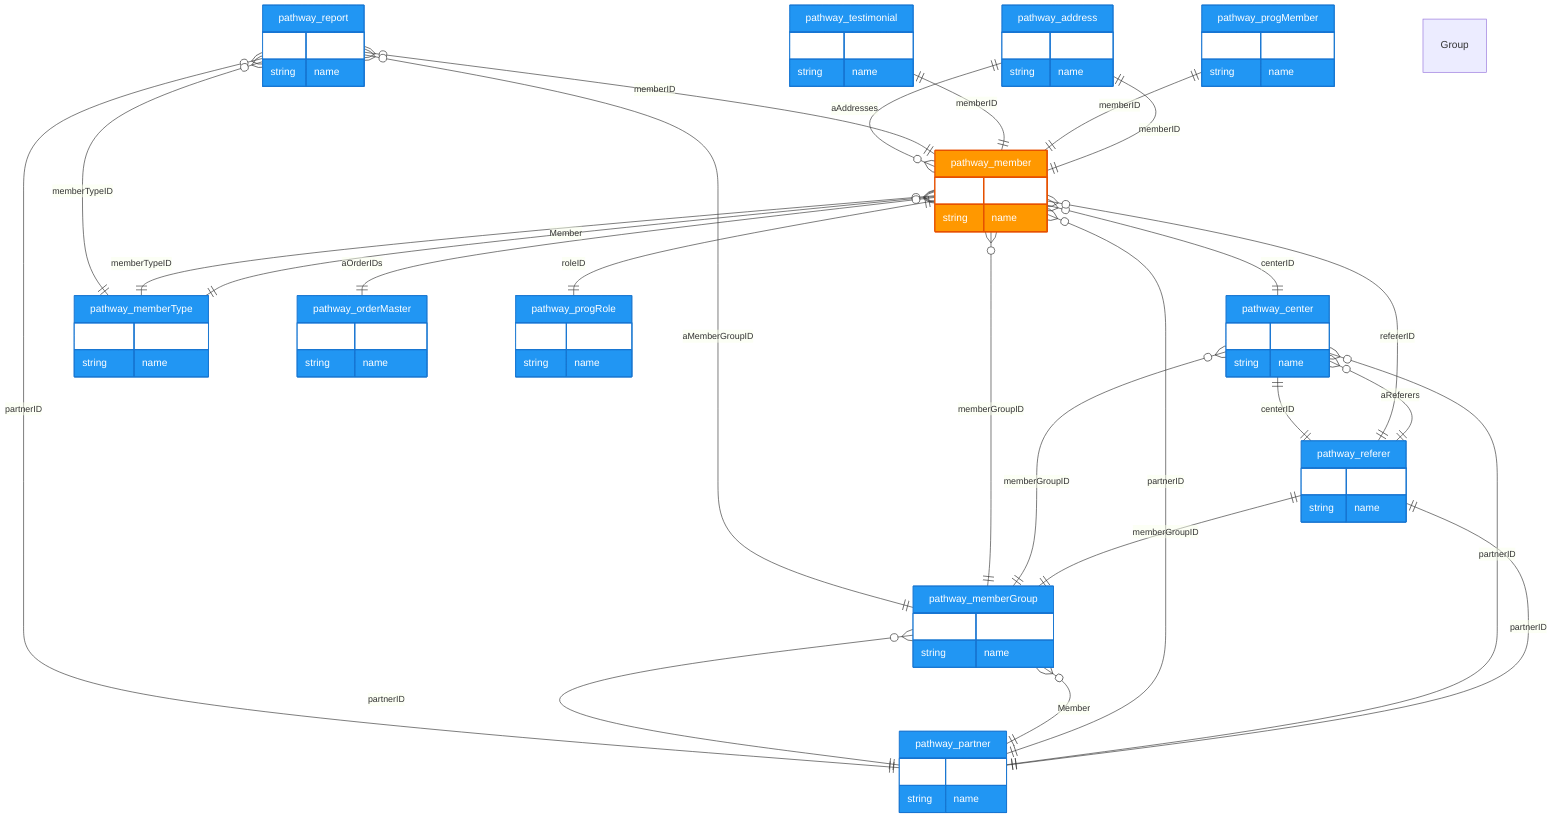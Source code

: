 erDiagram
    "pathway_address" {
        UUID ObjectID
        string name
    }

    "pathway_center" {
        UUID ObjectID
        string name
    }

    "pathway_member" {
        UUID ObjectID
        string name
    }

    "pathway_memberGroup" {
        UUID ObjectID
        string name
    }

    "pathway_memberType" {
        UUID ObjectID
        string name
    }

    "pathway_orderMaster" {
        UUID ObjectID
        string name
    }

    "pathway_partner" {
        UUID ObjectID
        string name
    }

    "pathway_progMember" {
        UUID ObjectID
        string name
    }

    "pathway_progRole" {
        UUID ObjectID
        string name
    }

    "pathway_referer" {
        UUID ObjectID
        string name
    }

    "pathway_report" {
        UUID ObjectID
        string name
    }

    "pathway_testimonial" {
        UUID ObjectID
        string name
    }

    "pathway_address" ||--|| "pathway_member" : memberID
    "pathway_member" ||--|| "pathway_progRole" : roleID
    "pathway_progMember" ||--|| "pathway_member" : memberID
    "pathway_referer" ||--|| "pathway_partner" : partnerID
    "pathway_referer" ||--|| "pathway_memberGroup" : memberGroupID
    "pathway_referer" ||--|| "pathway_center" : centerID
    "pathway_testimonial" ||--|| "pathway_member" : memberID
    "pathway_center" }o--|| "pathway_partner" : partnerID
    "pathway_center" }o--|| "pathway_memberGroup" : memberGroupID
    "pathway_center" }o--|| "pathway_referer" : aReferers
    "pathway_member" }o--|| "pathway_memberType" : Member
    "pathway_member" }o--|| "pathway_address" : aAddresses
    "pathway_member" }o--|| "pathway_memberType" : memberTypeID
    "pathway_member" }o--|| "pathway_memberGroup" : memberGroupID
    "pathway_member" }o--|| "pathway_partner" : partnerID
    "pathway_member" }o--|| "pathway_center" : centerID
    "pathway_member" }o--|| "pathway_referer" : refererID
    "pathway_member" }o--|| "pathway_orderMaster" : aOrderIDs
    "pathway_memberGroup" }o--|| "pathway_partner" : Member Group
    "pathway_memberGroup" }o--|| "pathway_partner" : partnerID
    "pathway_report" }o--|| "pathway_partner" : partnerID
    "pathway_report" }o--|| "pathway_member" : memberID
    "pathway_report" }o--|| "pathway_memberType" : memberTypeID
    "pathway_report" }o--|| "pathway_memberGroup" : aMemberGroupID

    %% Entity Styling
    style pathway_address fill:#2196f3,stroke:#1976d2,stroke-width:1px,color:#fff
    style pathway_center fill:#2196f3,stroke:#1976d2,stroke-width:1px,color:#fff
    style pathway_member fill:#ff9800,stroke:#e65100,stroke-width:2px,color:#fff
    style pathway_memberGroup fill:#2196f3,stroke:#1976d2,stroke-width:1px,color:#fff
    style pathway_memberType fill:#2196f3,stroke:#1976d2,stroke-width:1px,color:#fff
    style pathway_orderMaster fill:#2196f3,stroke:#1976d2,stroke-width:1px,color:#fff
    style pathway_partner fill:#2196f3,stroke:#1976d2,stroke-width:1px,color:#fff
    style pathway_progMember fill:#2196f3,stroke:#1976d2,stroke-width:1px,color:#fff
    style pathway_progRole fill:#2196f3,stroke:#1976d2,stroke-width:1px,color:#fff
    style pathway_referer fill:#2196f3,stroke:#1976d2,stroke-width:1px,color:#fff
    style pathway_report fill:#2196f3,stroke:#1976d2,stroke-width:1px,color:#fff
    style pathway_testimonial fill:#2196f3,stroke:#1976d2,stroke-width:1px,color:#fff
